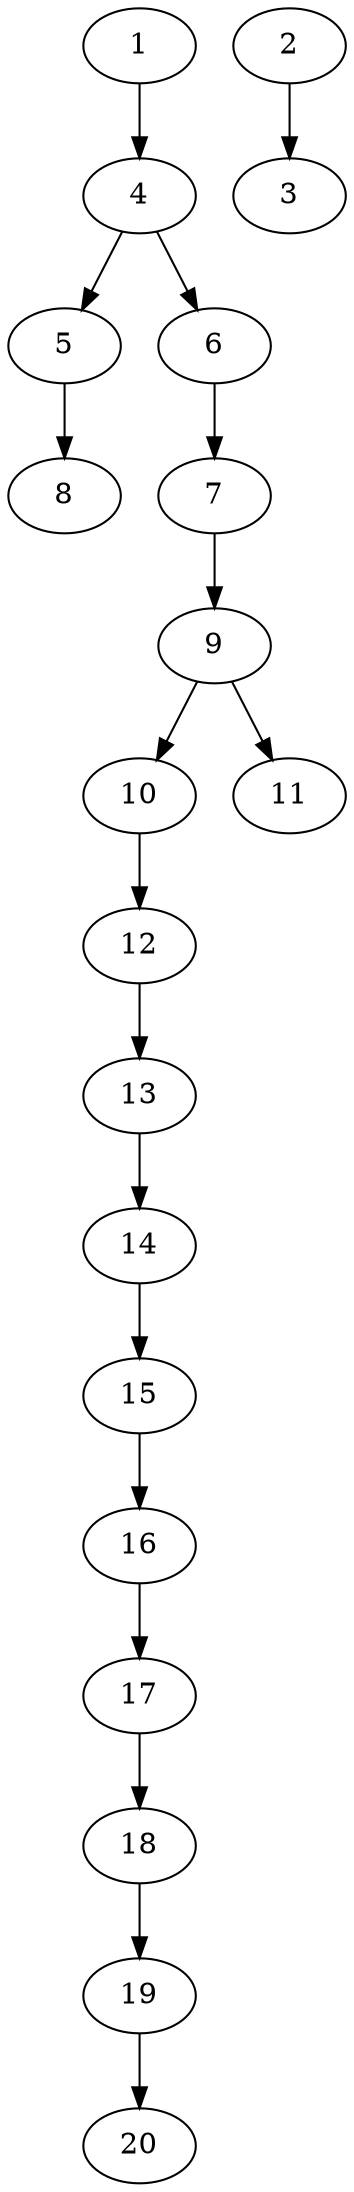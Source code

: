 // DAG automatically generated by daggen at Thu Oct  3 13:58:42 2019
// ./daggen --dot -n 20 --ccr 0.4 --fat 0.3 --regular 0.7 --density 0.5 --mindata 5242880 --maxdata 52428800 
digraph G {
  1 [size="107932160", alpha="0.19", expect_size="43172864"] 
  1 -> 4 [size ="43172864"]
  2 [size="25185280", alpha="0.12", expect_size="10074112"] 
  2 -> 3 [size ="10074112"]
  3 [size="21278720", alpha="0.11", expect_size="8511488"] 
  4 [size="86261760", alpha="0.12", expect_size="34504704"] 
  4 -> 5 [size ="34504704"]
  4 -> 6 [size ="34504704"]
  5 [size="42664960", alpha="0.17", expect_size="17065984"] 
  5 -> 8 [size ="17065984"]
  6 [size="128020480", alpha="0.09", expect_size="51208192"] 
  6 -> 7 [size ="51208192"]
  7 [size="106186240", alpha="0.09", expect_size="42474496"] 
  7 -> 9 [size ="42474496"]
  8 [size="85434880", alpha="0.16", expect_size="34173952"] 
  9 [size="126632960", alpha="0.04", expect_size="50653184"] 
  9 -> 10 [size ="50653184"]
  9 -> 11 [size ="50653184"]
  10 [size="14574080", alpha="0.14", expect_size="5829632"] 
  10 -> 12 [size ="5829632"]
  11 [size="55920640", alpha="0.08", expect_size="22368256"] 
  12 [size="50004480", alpha="0.10", expect_size="20001792"] 
  12 -> 13 [size ="20001792"]
  13 [size="121912320", alpha="0.08", expect_size="48764928"] 
  13 -> 14 [size ="48764928"]
  14 [size="69995520", alpha="0.00", expect_size="27998208"] 
  14 -> 15 [size ="27998208"]
  15 [size="23848960", alpha="0.19", expect_size="9539584"] 
  15 -> 16 [size ="9539584"]
  16 [size="122923520", alpha="0.10", expect_size="49169408"] 
  16 -> 17 [size ="49169408"]
  17 [size="57464320", alpha="0.02", expect_size="22985728"] 
  17 -> 18 [size ="22985728"]
  18 [size="113408000", alpha="0.18", expect_size="45363200"] 
  18 -> 19 [size ="45363200"]
  19 [size="90324480", alpha="0.17", expect_size="36129792"] 
  19 -> 20 [size ="36129792"]
  20 [size="112117760", alpha="0.03", expect_size="44847104"] 
}
